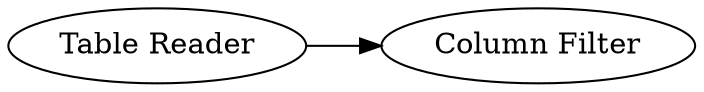 digraph {
	"-1352588485169239527_95" [label="Table Reader"]
	"-1352588485169239527_103" [label="Column Filter"]
	"-1352588485169239527_95" -> "-1352588485169239527_103"
	rankdir=LR
}
